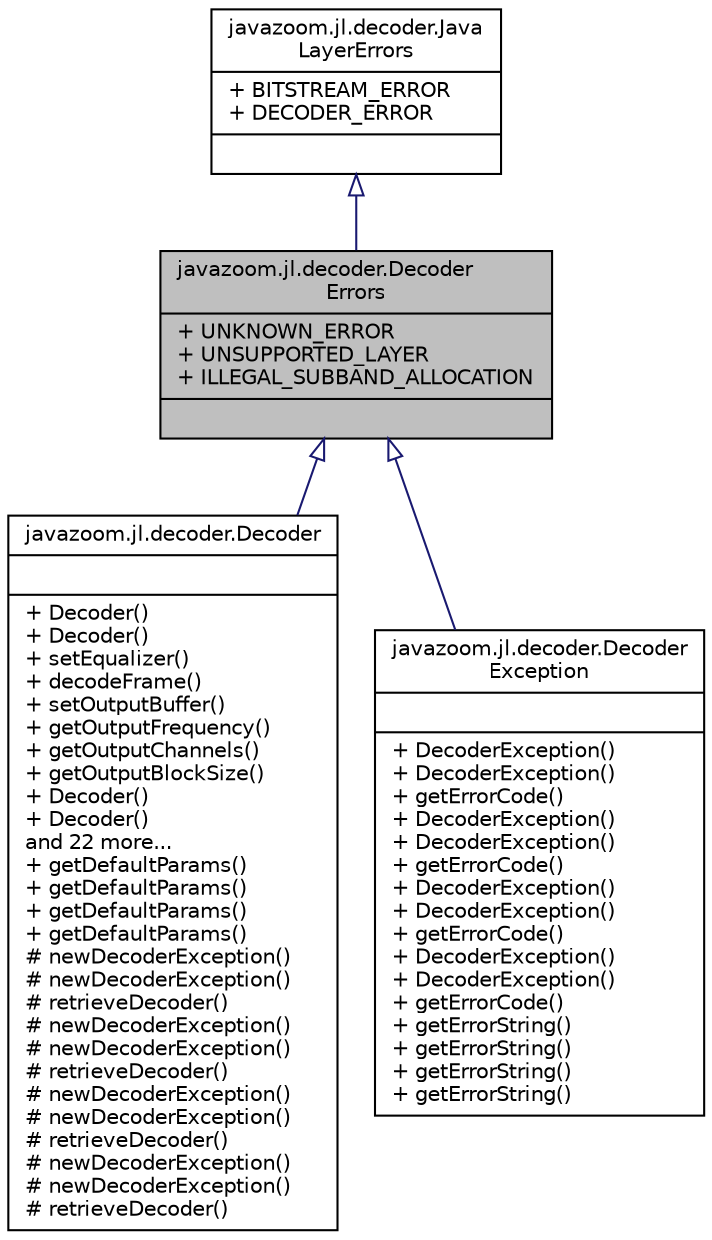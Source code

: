 digraph "javazoom.jl.decoder.DecoderErrors"
{
 // LATEX_PDF_SIZE
  edge [fontname="Helvetica",fontsize="10",labelfontname="Helvetica",labelfontsize="10"];
  node [fontname="Helvetica",fontsize="10",shape=record];
  Node1 [label="{javazoom.jl.decoder.Decoder\lErrors\n|+ UNKNOWN_ERROR\l+ UNSUPPORTED_LAYER\l+ ILLEGAL_SUBBAND_ALLOCATION\l|}",height=0.2,width=0.4,color="black", fillcolor="grey75", style="filled", fontcolor="black",tooltip=" "];
  Node2 -> Node1 [dir="back",color="midnightblue",fontsize="10",style="solid",arrowtail="onormal",fontname="Helvetica"];
  Node2 [label="{javazoom.jl.decoder.Java\lLayerErrors\n|+ BITSTREAM_ERROR\l+ DECODER_ERROR\l|}",height=0.2,width=0.4,color="black", fillcolor="white", style="filled",URL="$interfacejavazoom_1_1jl_1_1decoder_1_1_java_layer_errors.html",tooltip=" "];
  Node1 -> Node3 [dir="back",color="midnightblue",fontsize="10",style="solid",arrowtail="onormal",fontname="Helvetica"];
  Node3 [label="{javazoom.jl.decoder.Decoder\n||+ Decoder()\l+ Decoder()\l+ setEqualizer()\l+ decodeFrame()\l+ setOutputBuffer()\l+ getOutputFrequency()\l+ getOutputChannels()\l+ getOutputBlockSize()\l+ Decoder()\l+ Decoder()\land 22 more...\l+ getDefaultParams()\l+ getDefaultParams()\l+ getDefaultParams()\l+ getDefaultParams()\l# newDecoderException()\l# newDecoderException()\l# retrieveDecoder()\l# newDecoderException()\l# newDecoderException()\l# retrieveDecoder()\l# newDecoderException()\l# newDecoderException()\l# retrieveDecoder()\l# newDecoderException()\l# newDecoderException()\l# retrieveDecoder()\l}",height=0.2,width=0.4,color="black", fillcolor="white", style="filled",URL="$classjavazoom_1_1jl_1_1decoder_1_1_decoder.html",tooltip=" "];
  Node1 -> Node4 [dir="back",color="midnightblue",fontsize="10",style="solid",arrowtail="onormal",fontname="Helvetica"];
  Node4 [label="{javazoom.jl.decoder.Decoder\lException\n||+ DecoderException()\l+ DecoderException()\l+ getErrorCode()\l+ DecoderException()\l+ DecoderException()\l+ getErrorCode()\l+ DecoderException()\l+ DecoderException()\l+ getErrorCode()\l+ DecoderException()\l+ DecoderException()\l+ getErrorCode()\l+ getErrorString()\l+ getErrorString()\l+ getErrorString()\l+ getErrorString()\l}",height=0.2,width=0.4,color="black", fillcolor="white", style="filled",URL="$classjavazoom_1_1jl_1_1decoder_1_1_decoder_exception.html",tooltip=" "];
}
